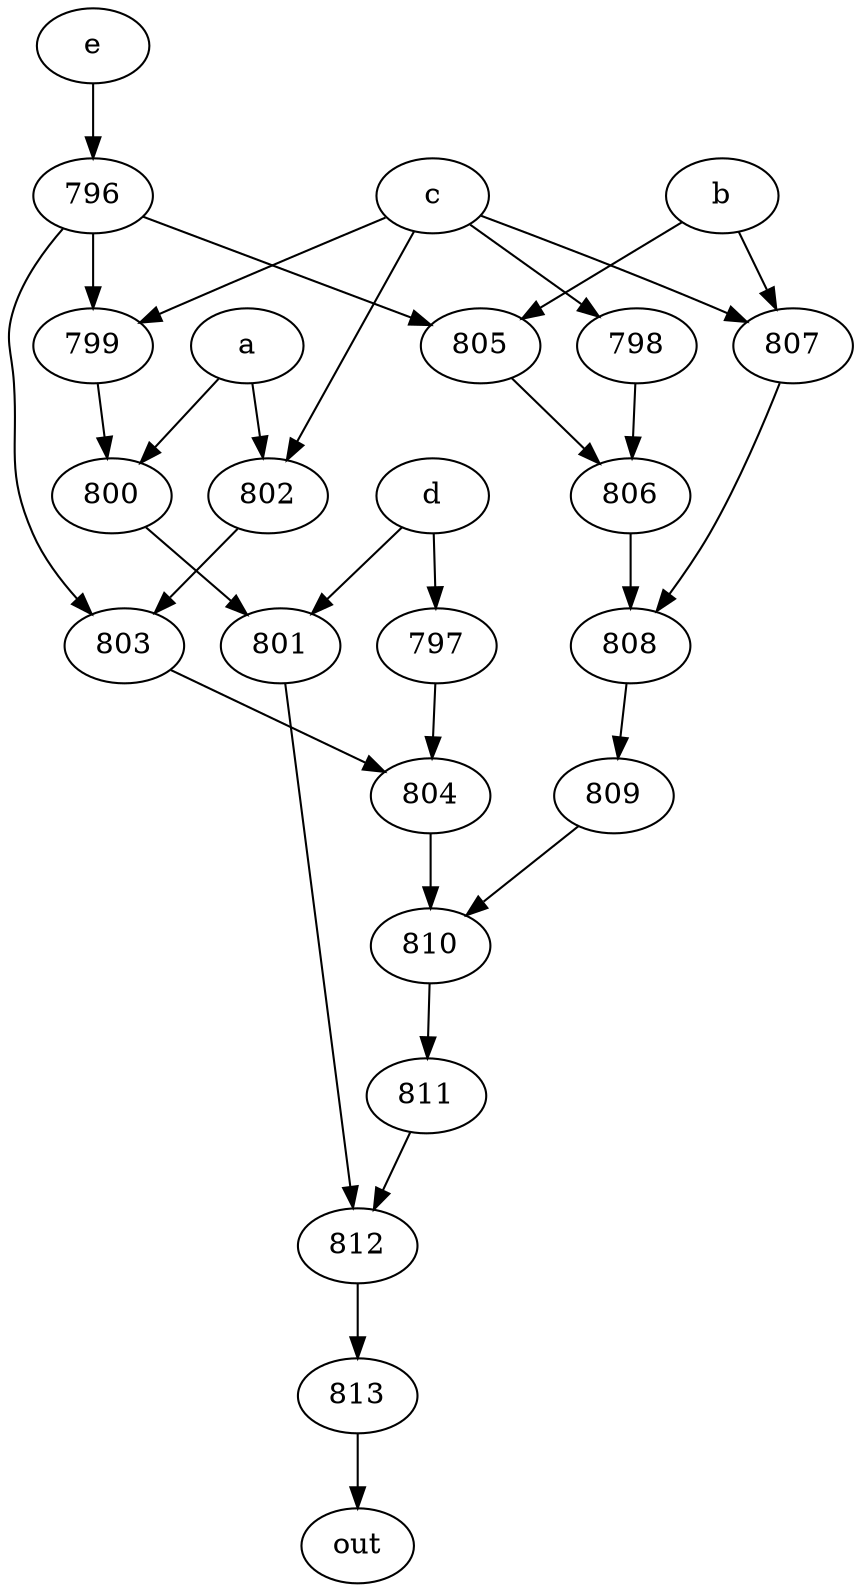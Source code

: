 strict digraph "" {
	813 -> out;
	a -> 800;
	a -> 802;
	800 -> 801;
	802 -> 803;
	801 -> 812;
	803 -> 804;
	b -> 805;
	b -> 807;
	805 -> 806;
	807 -> 808;
	806 -> 808;
	808 -> 809;
	c -> 802;
	c -> 807;
	c -> 798;
	c -> 799;
	798 -> 806;
	799 -> 800;
	d -> 801;
	d -> 797;
	797 -> 804;
	804 -> 810;
	812 -> 813;
	e -> 796;
	796 -> 803;
	796 -> 805;
	796 -> 799;
	810 -> 811;
	811 -> 812;
	809 -> 810;
}
